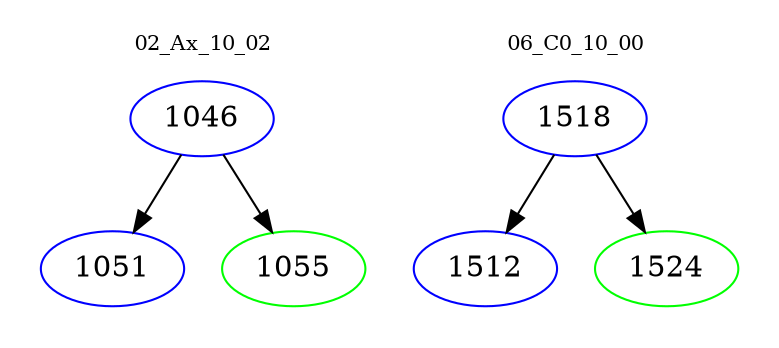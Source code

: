 digraph{
subgraph cluster_0 {
color = white
label = "02_Ax_10_02";
fontsize=10;
T0_1046 [label="1046", color="blue"]
T0_1046 -> T0_1051 [color="black"]
T0_1051 [label="1051", color="blue"]
T0_1046 -> T0_1055 [color="black"]
T0_1055 [label="1055", color="green"]
}
subgraph cluster_1 {
color = white
label = "06_C0_10_00";
fontsize=10;
T1_1518 [label="1518", color="blue"]
T1_1518 -> T1_1512 [color="black"]
T1_1512 [label="1512", color="blue"]
T1_1518 -> T1_1524 [color="black"]
T1_1524 [label="1524", color="green"]
}
}
